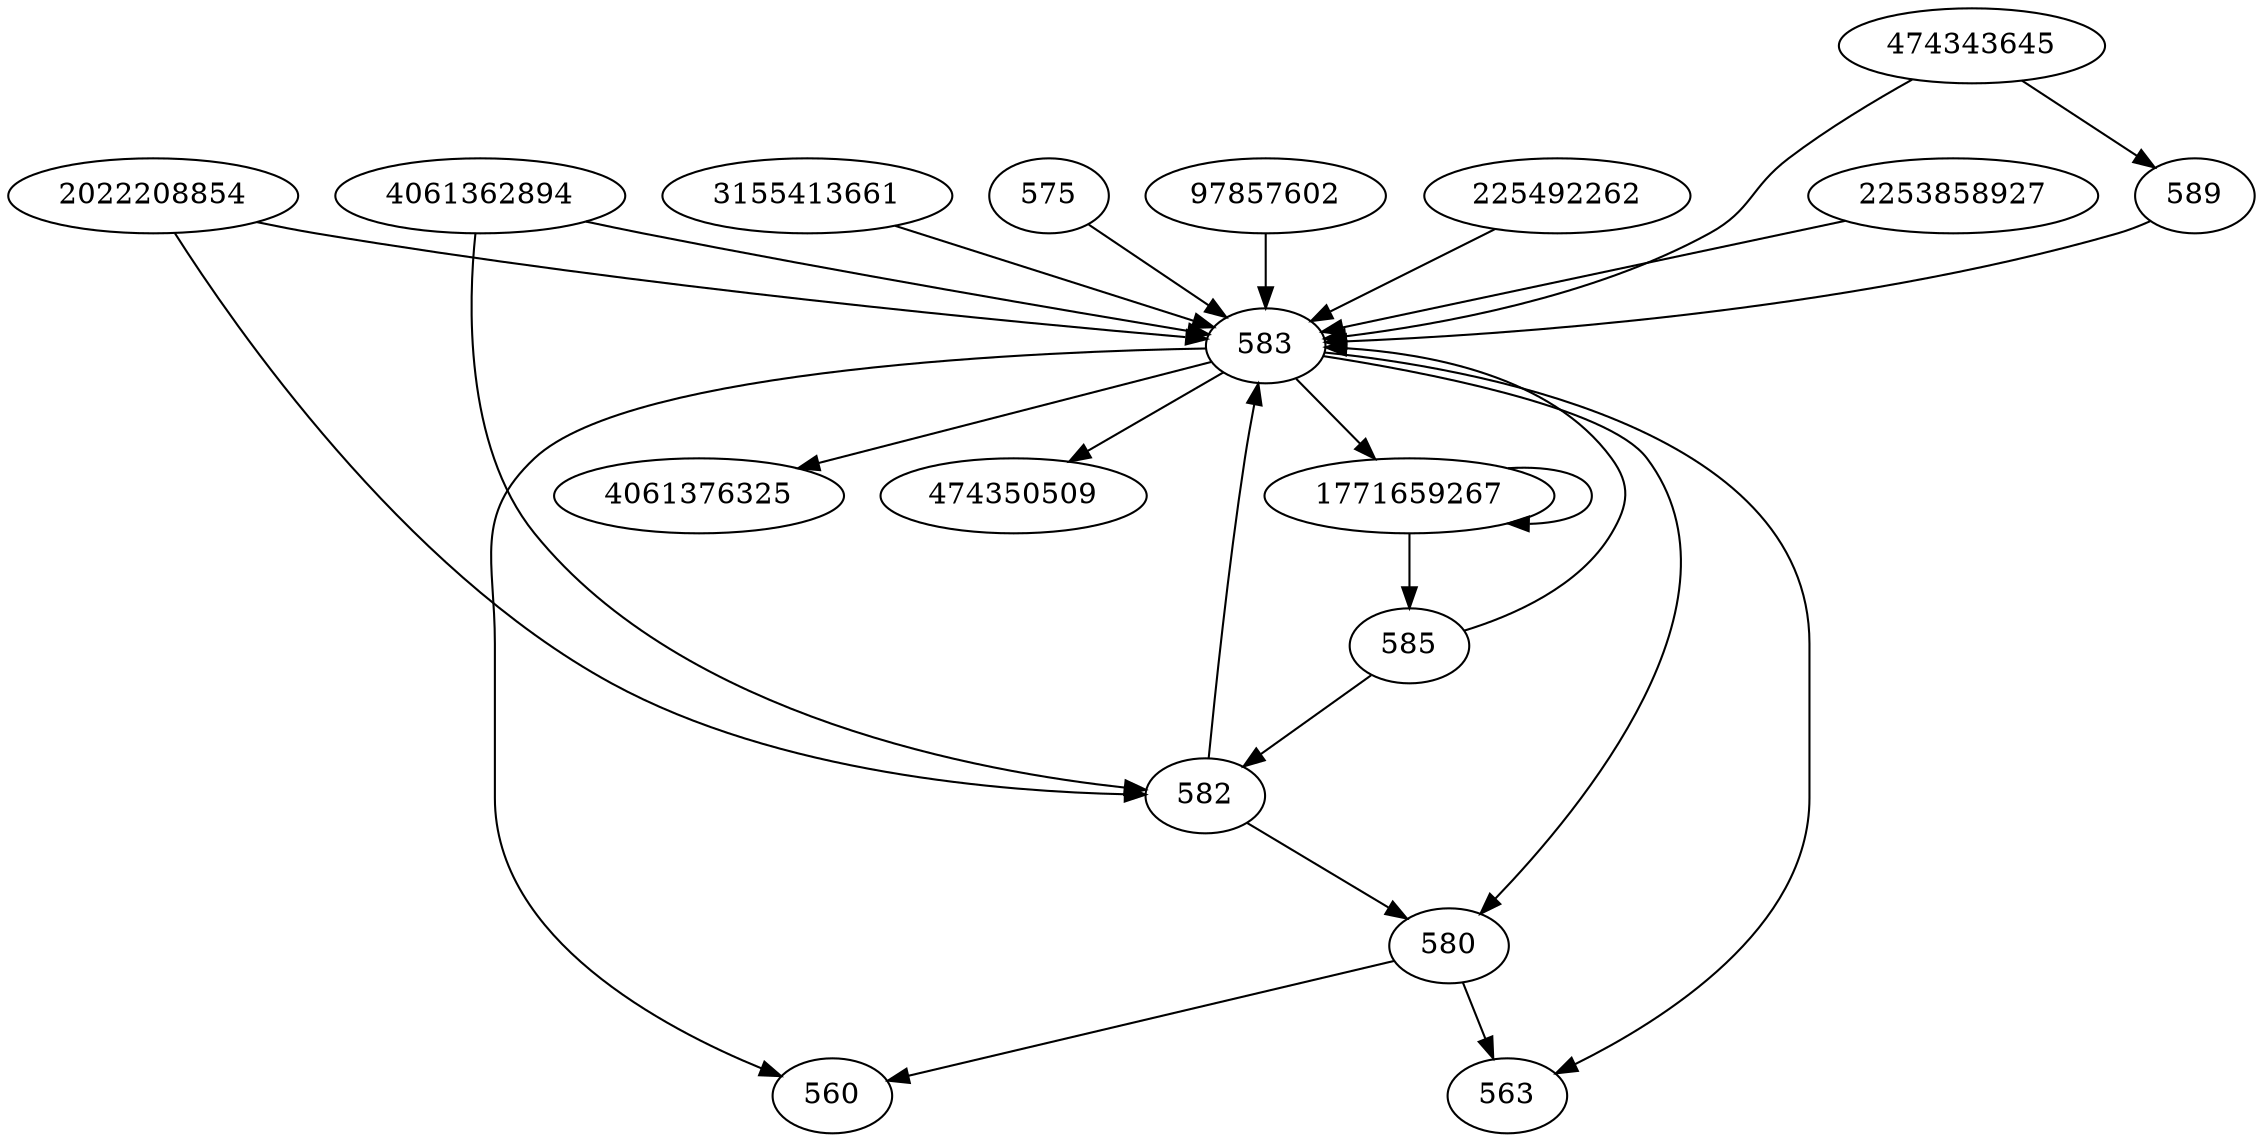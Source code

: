 digraph  {
97857602;
1771659267;
580;
4061376325;
582;
225492262;
583;
585;
589;
4061362894;
2253858927;
474350509;
560;
563;
2022208854;
474343645;
3155413661;
575;
97857602 -> 583;
1771659267 -> 585;
1771659267 -> 1771659267;
580 -> 560;
580 -> 563;
582 -> 583;
582 -> 580;
225492262 -> 583;
583 -> 474350509;
583 -> 1771659267;
583 -> 560;
583 -> 4061376325;
583 -> 563;
583 -> 580;
585 -> 582;
585 -> 583;
589 -> 583;
4061362894 -> 582;
4061362894 -> 583;
2253858927 -> 583;
2022208854 -> 582;
2022208854 -> 583;
474343645 -> 583;
474343645 -> 589;
3155413661 -> 583;
575 -> 583;
}
